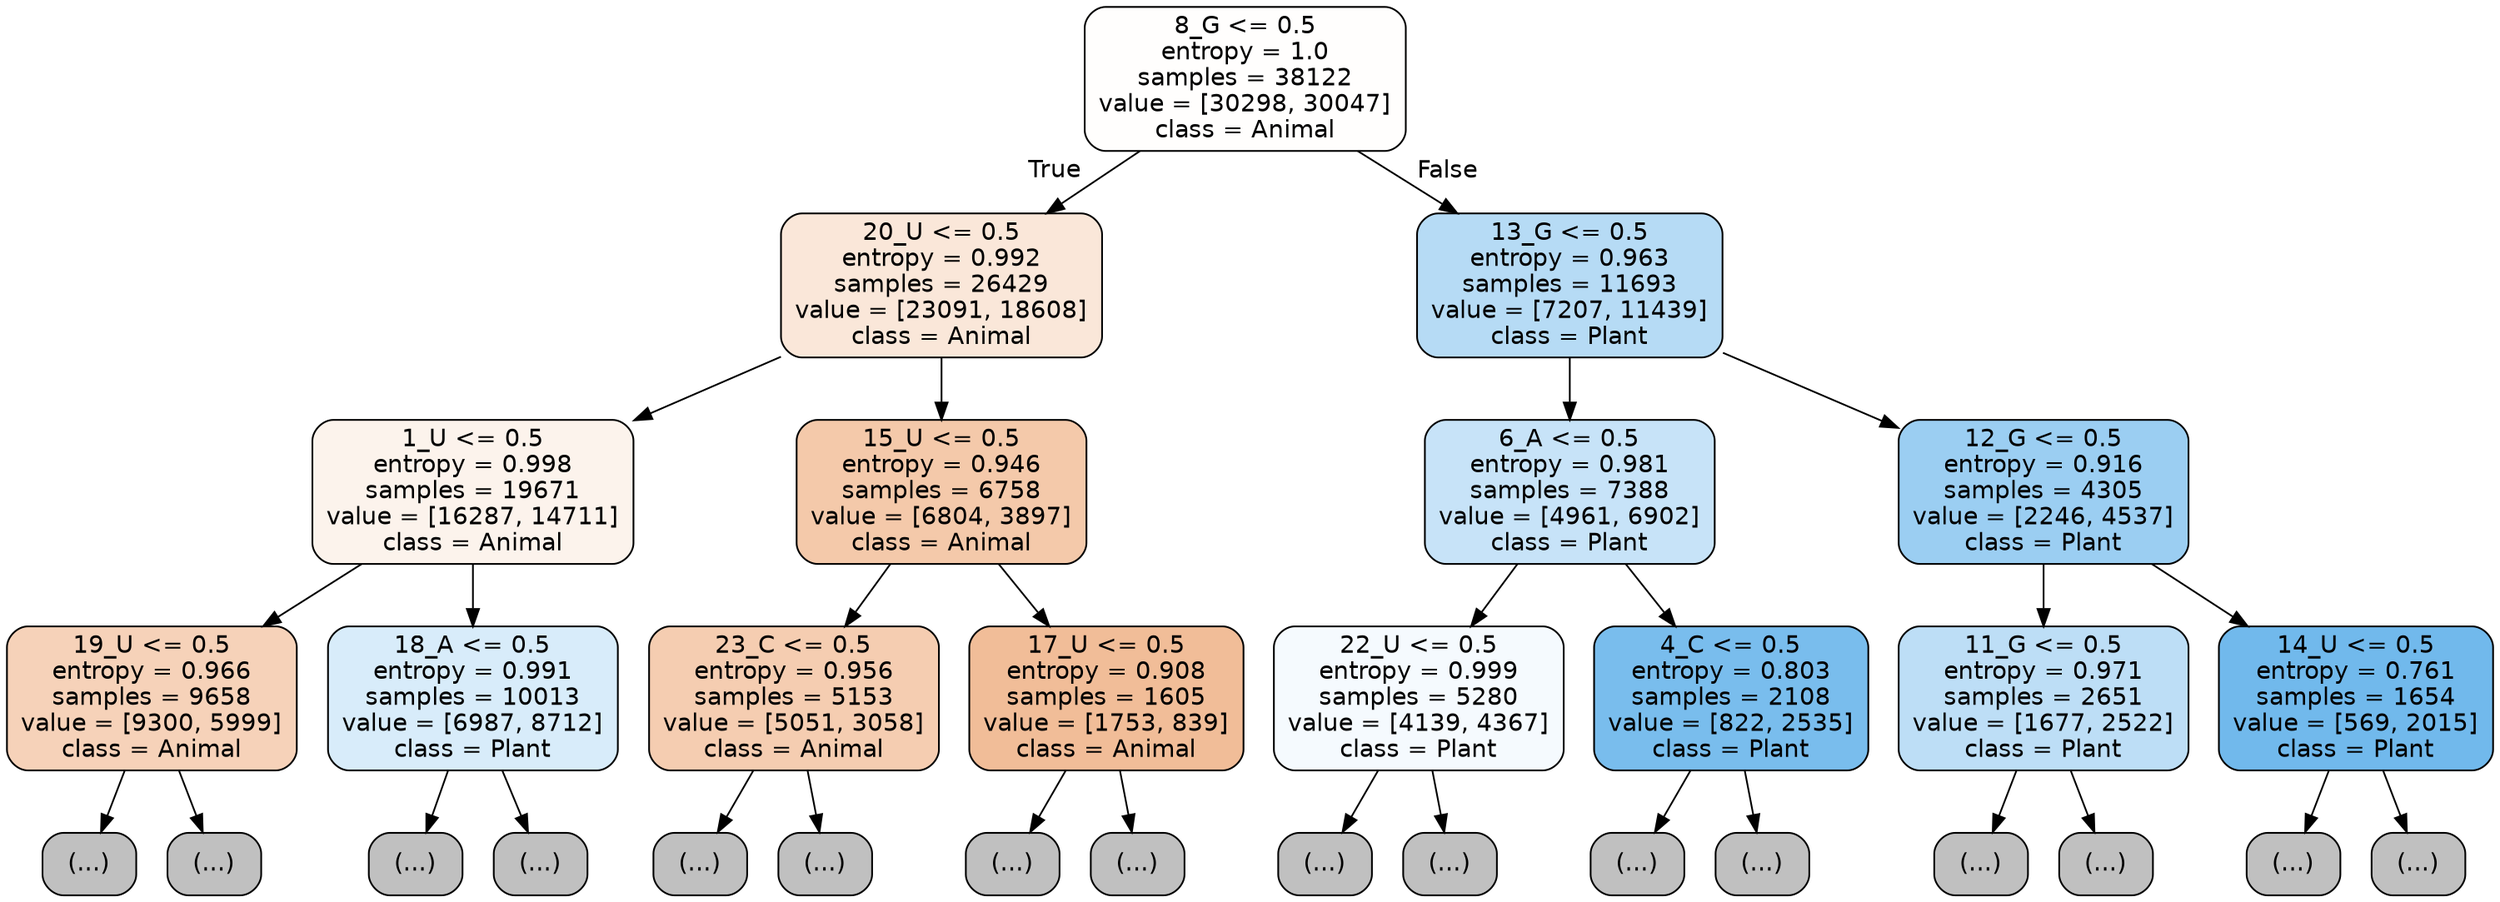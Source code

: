 digraph Tree {
node [shape=box, style="filled, rounded", color="black", fontname="helvetica"] ;
edge [fontname="helvetica"] ;
0 [label="8_G <= 0.5\nentropy = 1.0\nsamples = 38122\nvalue = [30298, 30047]\nclass = Animal", fillcolor="#fffefd"] ;
1 [label="20_U <= 0.5\nentropy = 0.992\nsamples = 26429\nvalue = [23091, 18608]\nclass = Animal", fillcolor="#fae7d9"] ;
0 -> 1 [labeldistance=2.5, labelangle=45, headlabel="True"] ;
2 [label="1_U <= 0.5\nentropy = 0.998\nsamples = 19671\nvalue = [16287, 14711]\nclass = Animal", fillcolor="#fcf3ec"] ;
1 -> 2 ;
3 [label="19_U <= 0.5\nentropy = 0.966\nsamples = 9658\nvalue = [9300, 5999]\nclass = Animal", fillcolor="#f6d2b9"] ;
2 -> 3 ;
4 [label="(...)", fillcolor="#C0C0C0"] ;
3 -> 4 ;
3855 [label="(...)", fillcolor="#C0C0C0"] ;
3 -> 3855 ;
5218 [label="18_A <= 0.5\nentropy = 0.991\nsamples = 10013\nvalue = [6987, 8712]\nclass = Plant", fillcolor="#d8ecfa"] ;
2 -> 5218 ;
5219 [label="(...)", fillcolor="#C0C0C0"] ;
5218 -> 5219 ;
8224 [label="(...)", fillcolor="#C0C0C0"] ;
5218 -> 8224 ;
9193 [label="15_U <= 0.5\nentropy = 0.946\nsamples = 6758\nvalue = [6804, 3897]\nclass = Animal", fillcolor="#f4c9aa"] ;
1 -> 9193 ;
9194 [label="23_C <= 0.5\nentropy = 0.956\nsamples = 5153\nvalue = [5051, 3058]\nclass = Animal", fillcolor="#f5cdb1"] ;
9193 -> 9194 ;
9195 [label="(...)", fillcolor="#C0C0C0"] ;
9194 -> 9195 ;
11378 [label="(...)", fillcolor="#C0C0C0"] ;
9194 -> 11378 ;
11461 [label="17_U <= 0.5\nentropy = 0.908\nsamples = 1605\nvalue = [1753, 839]\nclass = Animal", fillcolor="#f1bd98"] ;
9193 -> 11461 ;
11462 [label="(...)", fillcolor="#C0C0C0"] ;
11461 -> 11462 ;
12081 [label="(...)", fillcolor="#C0C0C0"] ;
11461 -> 12081 ;
12368 [label="13_G <= 0.5\nentropy = 0.963\nsamples = 11693\nvalue = [7207, 11439]\nclass = Plant", fillcolor="#b6dbf5"] ;
0 -> 12368 [labeldistance=2.5, labelangle=-45, headlabel="False"] ;
12369 [label="6_A <= 0.5\nentropy = 0.981\nsamples = 7388\nvalue = [4961, 6902]\nclass = Plant", fillcolor="#c7e3f8"] ;
12368 -> 12369 ;
12370 [label="22_U <= 0.5\nentropy = 0.999\nsamples = 5280\nvalue = [4139, 4367]\nclass = Plant", fillcolor="#f5fafe"] ;
12369 -> 12370 ;
12371 [label="(...)", fillcolor="#C0C0C0"] ;
12370 -> 12371 ;
14406 [label="(...)", fillcolor="#C0C0C0"] ;
12370 -> 14406 ;
14659 [label="4_C <= 0.5\nentropy = 0.803\nsamples = 2108\nvalue = [822, 2535]\nclass = Plant", fillcolor="#79bded"] ;
12369 -> 14659 ;
14660 [label="(...)", fillcolor="#C0C0C0"] ;
14659 -> 14660 ;
15241 [label="(...)", fillcolor="#C0C0C0"] ;
14659 -> 15241 ;
15404 [label="12_G <= 0.5\nentropy = 0.916\nsamples = 4305\nvalue = [2246, 4537]\nclass = Plant", fillcolor="#9bcef2"] ;
12368 -> 15404 ;
15405 [label="11_G <= 0.5\nentropy = 0.971\nsamples = 2651\nvalue = [1677, 2522]\nclass = Plant", fillcolor="#bddef6"] ;
15404 -> 15405 ;
15406 [label="(...)", fillcolor="#C0C0C0"] ;
15405 -> 15406 ;
16129 [label="(...)", fillcolor="#C0C0C0"] ;
15405 -> 16129 ;
16444 [label="14_U <= 0.5\nentropy = 0.761\nsamples = 1654\nvalue = [569, 2015]\nclass = Plant", fillcolor="#71b9ec"] ;
15404 -> 16444 ;
16445 [label="(...)", fillcolor="#C0C0C0"] ;
16444 -> 16445 ;
16690 [label="(...)", fillcolor="#C0C0C0"] ;
16444 -> 16690 ;
}